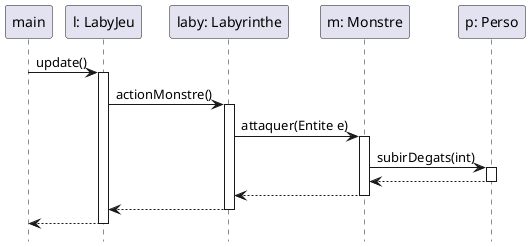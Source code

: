 @startuml
hide footbox

participant "main" as m
participant "l: LabyJeu" as lj
participant "laby: Labyrinthe" as lb
participant "m: Monstre" as ms
participant "p: Perso" as p

m -> lj : update()
activate lj
lj -> lb : actionMonstre()
activate lb
lb -> ms : attaquer(Entite e)
activate ms
ms -> p : subirDegats(int)
activate p
p --> ms
deactivate p
ms --> lb
deactivate ms
lb --> lj
deactivate lb
lj --> m
deactivate lj
@enduml